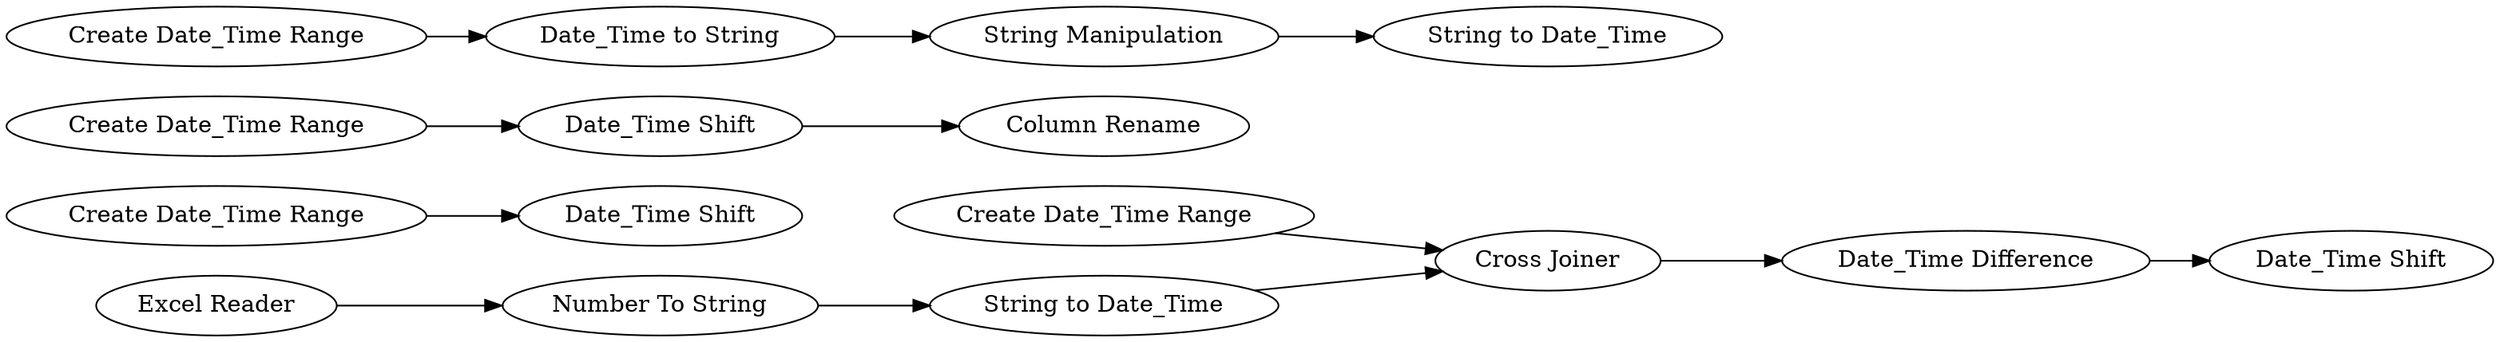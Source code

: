 digraph {
	"4017922977121941760_234" [label="Date_Time Difference"]
	"4017922977121941760_235" [label="Create Date_Time Range"]
	"4017922977121941760_240" [label="Excel Reader"]
	"4017922977121941760_236" [label="Date_Time Shift"]
	"4017922977121941760_219" [label="Create Date_Time Range"]
	"4017922977121941760_237" [label="Date_Time Shift"]
	"4017922977121941760_242" [label="String Manipulation"]
	"4017922977121941760_241" [label="Create Date_Time Range"]
	"4017922977121941760_218" [label="Cross Joiner"]
	"4017922977121941760_220" [label="String to Date_Time"]
	"4017922977121941760_229" [label="Date_Time Shift"]
	"4017922977121941760_239" [label="Column Rename"]
	"4017922977121941760_238" [label="Create Date_Time Range"]
	"4017922977121941760_244" [label="Date_Time to String"]
	"4017922977121941760_199" [label="Number To String"]
	"4017922977121941760_243" [label="String to Date_Time"]
	"4017922977121941760_234" -> "4017922977121941760_229"
	"4017922977121941760_199" -> "4017922977121941760_220"
	"4017922977121941760_235" -> "4017922977121941760_236"
	"4017922977121941760_241" -> "4017922977121941760_244"
	"4017922977121941760_238" -> "4017922977121941760_237"
	"4017922977121941760_240" -> "4017922977121941760_199"
	"4017922977121941760_218" -> "4017922977121941760_234"
	"4017922977121941760_220" -> "4017922977121941760_218"
	"4017922977121941760_242" -> "4017922977121941760_243"
	"4017922977121941760_219" -> "4017922977121941760_218"
	"4017922977121941760_244" -> "4017922977121941760_242"
	"4017922977121941760_237" -> "4017922977121941760_239"
	rankdir=LR
}
